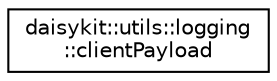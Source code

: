 digraph "Graphical Class Hierarchy"
{
 // LATEX_PDF_SIZE
  edge [fontname="Helvetica",fontsize="10",labelfontname="Helvetica",labelfontsize="10"];
  node [fontname="Helvetica",fontsize="10",shape=record];
  rankdir="LR";
  Node0 [label="daisykit::utils::logging\l::clientPayload",height=0.2,width=0.4,color="black", fillcolor="white", style="filled",URL="$structdaisykit_1_1utils_1_1logging_1_1clientPayload.html",tooltip=" "];
}
